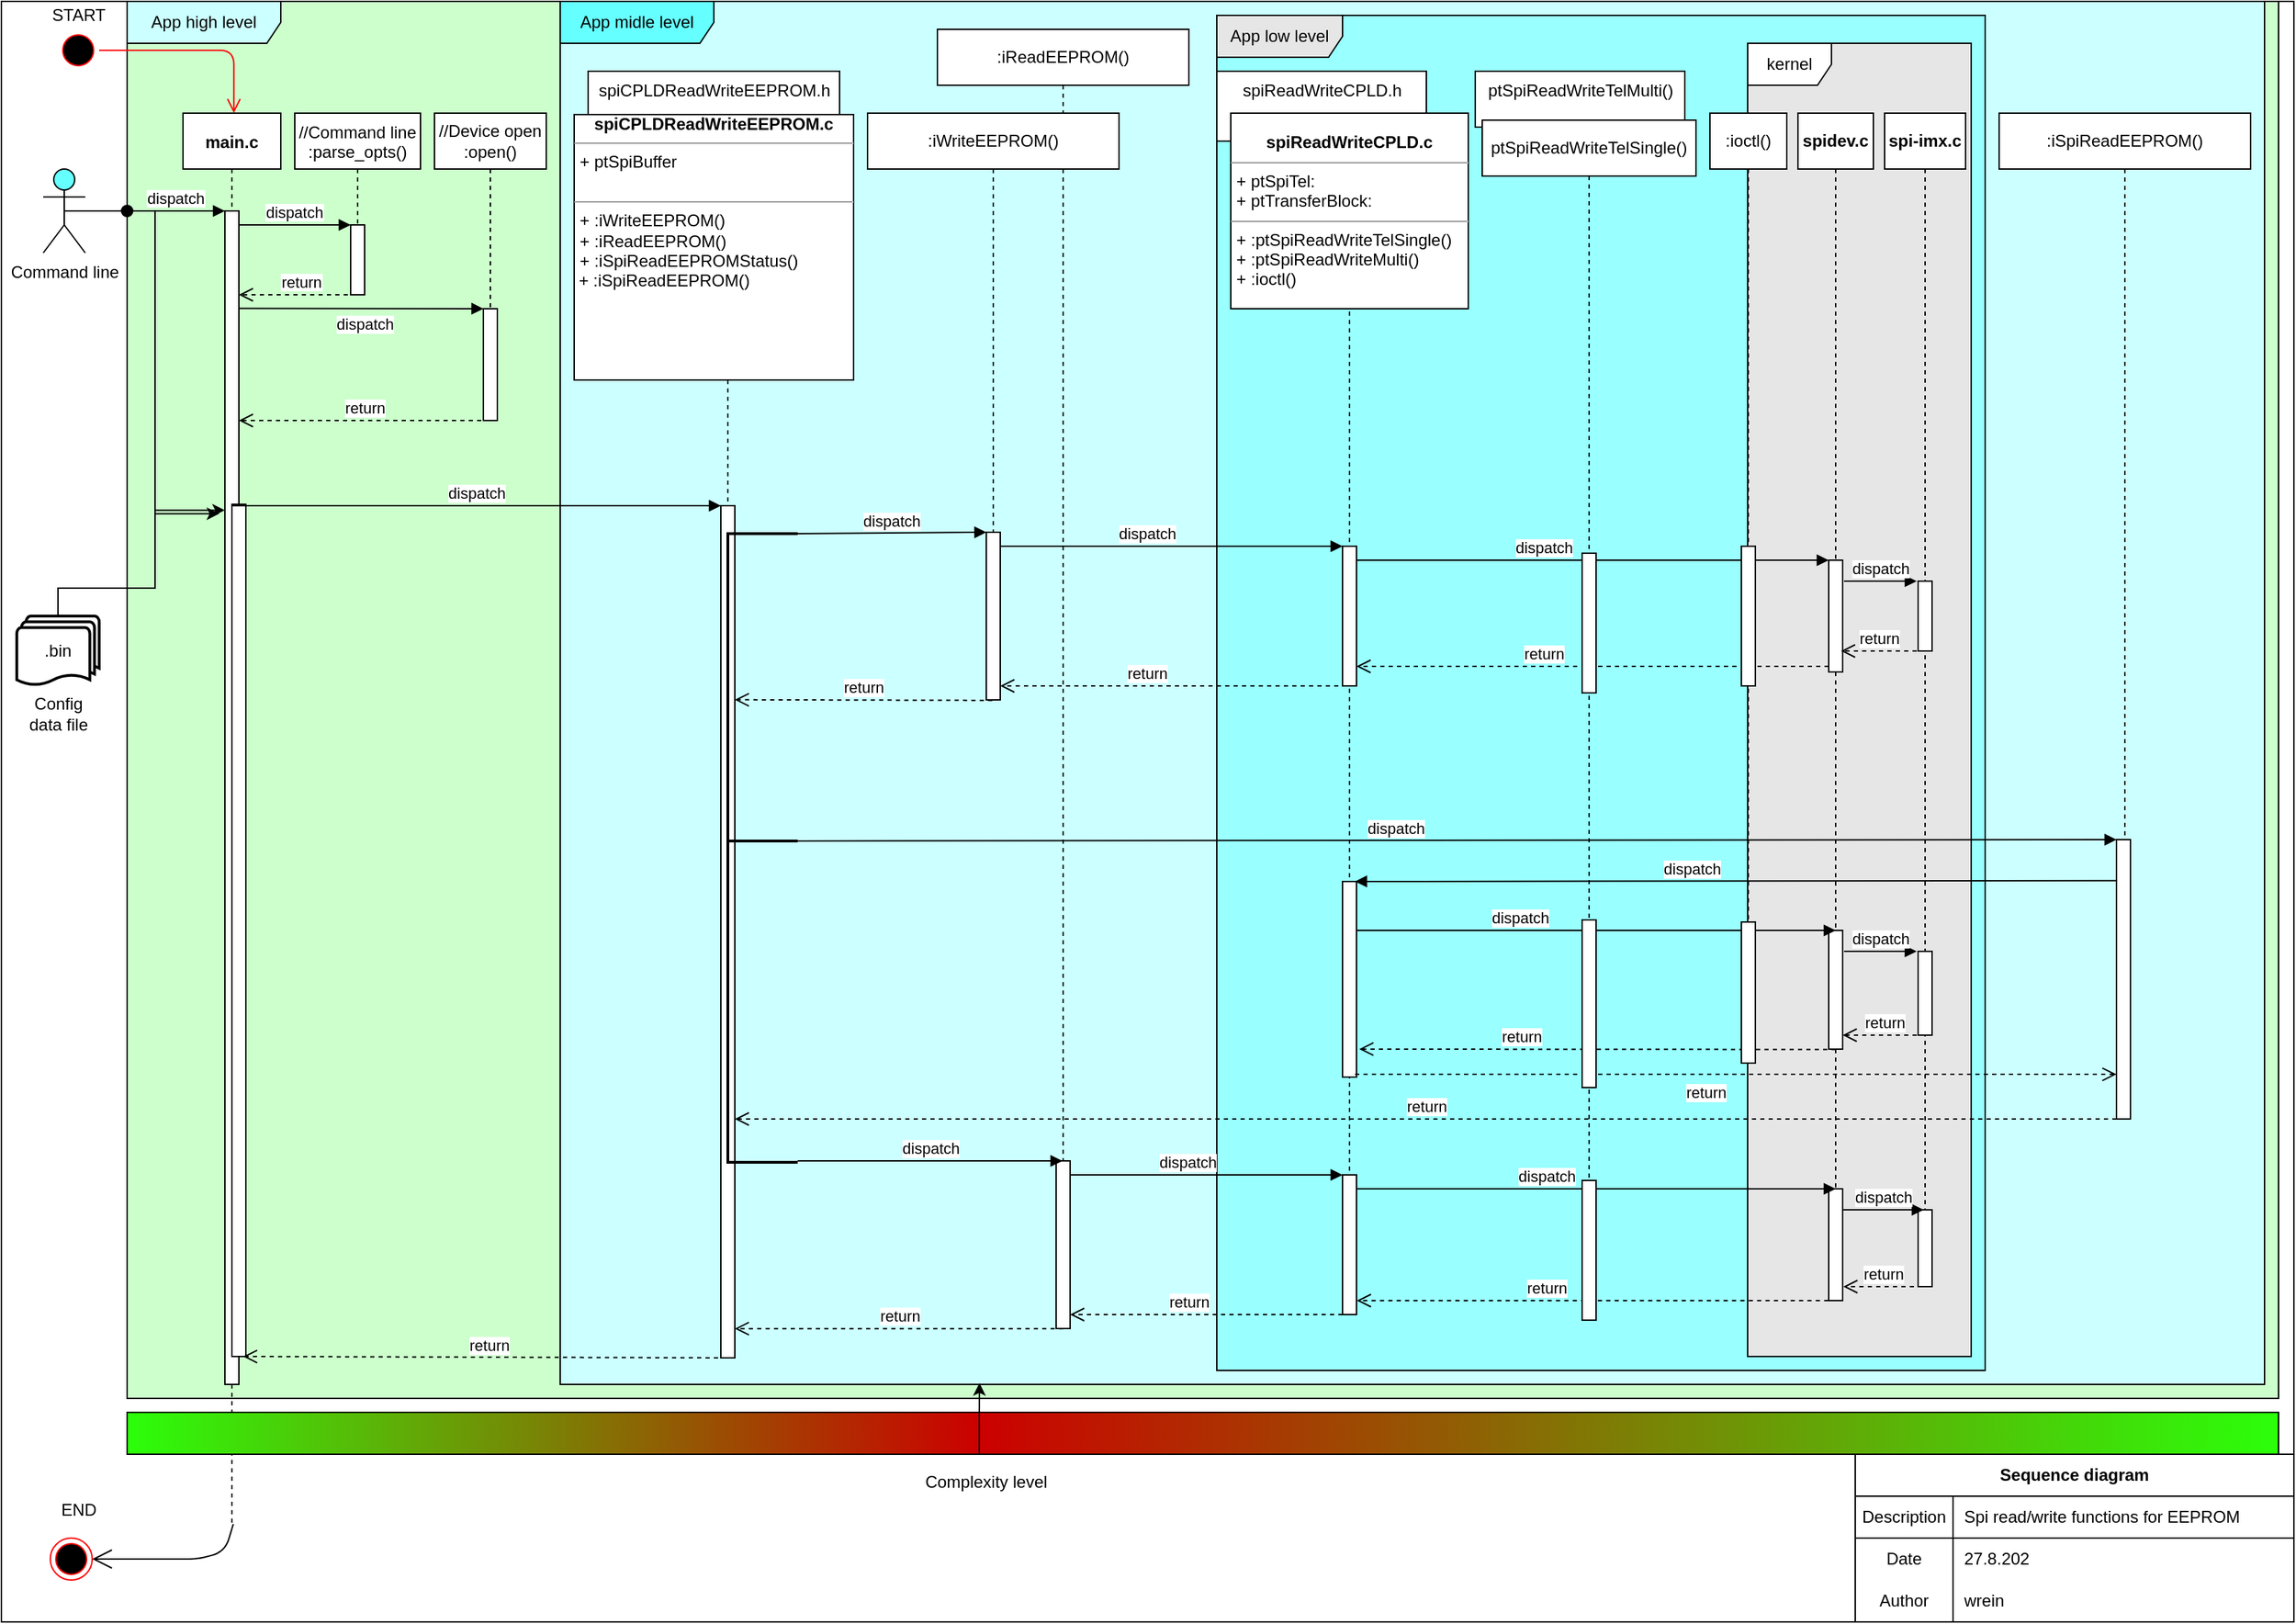 <mxfile version="14.1.8" type="device"><diagram id="kgpKYQtTHZ0yAKxKKP6v" name="Page-1"><mxGraphModel dx="1086" dy="926" grid="1" gridSize="10" guides="1" tooltips="1" connect="1" arrows="1" fold="1" page="1" pageScale="1" pageWidth="1654" pageHeight="1169" background="#ffffff" math="0" shadow="0"><root><mxCell id="0"/><mxCell id="1" parent="0"/><mxCell id="VKZeagpRYc-gRWp1bDcH-94" value="" style="rounded=0;whiteSpace=wrap;html=1;shadow=0;labelBackgroundColor=none;fillColor=#ffffff;" parent="1" vertex="1"><mxGeometry width="1641" height="1160" as="geometry"/></mxCell><mxCell id="VKZeagpRYc-gRWp1bDcH-77" value="App high level" style="shape=umlFrame;whiteSpace=wrap;html=1;shadow=0;labelBackgroundColor=none;fillColor=#CCFFFF;width=110;height=30;swimlaneFillColor=#CCFFCC;" parent="1" vertex="1"><mxGeometry x="90" width="1540" height="1000" as="geometry"/></mxCell><mxCell id="VKZeagpRYc-gRWp1bDcH-73" value="&lt;span style=&quot;background-color: rgb(102 , 255 , 255)&quot;&gt;App midle level&lt;/span&gt;" style="shape=umlFrame;whiteSpace=wrap;html=1;shadow=0;labelBackgroundColor=none;rotation=0;width=110;height=30;labelPosition=center;verticalLabelPosition=middle;align=center;verticalAlign=middle;swimlaneFillColor=#CCFFFF;fillColor=#66FFFF;" parent="1" vertex="1"><mxGeometry x="400" width="1220" height="990" as="geometry"/></mxCell><mxCell id="VKZeagpRYc-gRWp1bDcH-72" value="App low level" style="shape=umlFrame;whiteSpace=wrap;html=1;shadow=0;labelBackgroundColor=none;fillColor=#E6E6E6;width=90;height=30;swimlaneFillColor=#99FFFF;" parent="1" vertex="1"><mxGeometry x="870" y="10" width="550" height="970" as="geometry"/></mxCell><mxCell id="VKZeagpRYc-gRWp1bDcH-71" value="kernel" style="shape=umlFrame;whiteSpace=wrap;html=1;labelBackgroundColor=#ffffff;shadow=0;swimlaneFillColor=#E6E6E6;" parent="1" vertex="1"><mxGeometry x="1250" y="30" width="160" height="940" as="geometry"/></mxCell><mxCell id="VKZeagpRYc-gRWp1bDcH-44" value="spiReadWriteCPLD.h" style="html=1;verticalAlign=top;" parent="1" vertex="1"><mxGeometry x="870" y="50" width="150" height="50" as="geometry"/></mxCell><mxCell id="VKZeagpRYc-gRWp1bDcH-32" value="spiCPLDReadWriteEEPROM.h" style="html=1;verticalAlign=top;" parent="1" vertex="1"><mxGeometry x="420" y="50" width="180" height="50" as="geometry"/></mxCell><mxCell id="3nuBFxr9cyL0pnOWT2aG-1" value="main.c" style="shape=umlLifeline;perimeter=lifelinePerimeter;container=1;collapsible=0;recursiveResize=0;rounded=0;shadow=0;strokeWidth=1;fontStyle=1" parent="1" vertex="1"><mxGeometry x="130" y="80" width="70" height="1010" as="geometry"/></mxCell><mxCell id="3nuBFxr9cyL0pnOWT2aG-2" value="" style="points=[];perimeter=orthogonalPerimeter;rounded=0;shadow=0;strokeWidth=1;" parent="3nuBFxr9cyL0pnOWT2aG-1" vertex="1"><mxGeometry x="30" y="70" width="10" height="840" as="geometry"/></mxCell><mxCell id="3nuBFxr9cyL0pnOWT2aG-3" value="dispatch" style="verticalAlign=bottom;startArrow=oval;endArrow=block;startSize=8;shadow=0;strokeWidth=1;" parent="3nuBFxr9cyL0pnOWT2aG-1" target="3nuBFxr9cyL0pnOWT2aG-2" edge="1"><mxGeometry relative="1" as="geometry"><mxPoint x="-40" y="70" as="sourcePoint"/></mxGeometry></mxCell><mxCell id="3nuBFxr9cyL0pnOWT2aG-5" value="//Command line&#10;:parse_opts()" style="shape=umlLifeline;perimeter=lifelinePerimeter;container=1;collapsible=0;recursiveResize=0;rounded=0;shadow=0;strokeWidth=1;" parent="1" vertex="1"><mxGeometry x="210" y="80" width="90" height="130" as="geometry"/></mxCell><mxCell id="3nuBFxr9cyL0pnOWT2aG-6" value="" style="points=[];perimeter=orthogonalPerimeter;rounded=0;shadow=0;strokeWidth=1;" parent="3nuBFxr9cyL0pnOWT2aG-5" vertex="1"><mxGeometry x="40" y="80" width="10" height="50" as="geometry"/></mxCell><mxCell id="3nuBFxr9cyL0pnOWT2aG-7" value="return" style="verticalAlign=bottom;endArrow=open;dashed=1;endSize=8;shadow=0;strokeWidth=1;" parent="1" target="3nuBFxr9cyL0pnOWT2aG-2" edge="1"><mxGeometry relative="1" as="geometry"><mxPoint x="180" y="240.0" as="targetPoint"/><mxPoint x="260" y="210" as="sourcePoint"/><Array as="points"><mxPoint x="260" y="210"/></Array></mxGeometry></mxCell><mxCell id="3nuBFxr9cyL0pnOWT2aG-8" value="dispatch" style="verticalAlign=bottom;endArrow=block;entryX=0;entryY=0;shadow=0;strokeWidth=1;" parent="1" source="3nuBFxr9cyL0pnOWT2aG-2" target="3nuBFxr9cyL0pnOWT2aG-6" edge="1"><mxGeometry relative="1" as="geometry"><mxPoint x="275" y="160" as="sourcePoint"/></mxGeometry></mxCell><mxCell id="VKZeagpRYc-gRWp1bDcH-4" value="//Device open&lt;br&gt;:open()" style="shape=umlLifeline;perimeter=lifelinePerimeter;whiteSpace=wrap;html=1;container=1;collapsible=0;recursiveResize=0;outlineConnect=0;" parent="1" vertex="1"><mxGeometry x="310" y="80" width="80" height="220" as="geometry"/></mxCell><mxCell id="VKZeagpRYc-gRWp1bDcH-5" value="" style="html=1;points=[];perimeter=orthogonalPerimeter;" parent="VKZeagpRYc-gRWp1bDcH-4" vertex="1"><mxGeometry x="35" y="140" width="10" height="80" as="geometry"/></mxCell><mxCell id="VKZeagpRYc-gRWp1bDcH-6" value="dispatch" style="html=1;verticalAlign=bottom;endArrow=block;entryX=0;entryY=0;exitX=1;exitY=0.083;exitDx=0;exitDy=0;exitPerimeter=0;" parent="1" source="3nuBFxr9cyL0pnOWT2aG-2" target="VKZeagpRYc-gRWp1bDcH-5" edge="1"><mxGeometry x="0.029" y="-20" relative="1" as="geometry"><mxPoint x="177" y="220" as="sourcePoint"/><mxPoint as="offset"/></mxGeometry></mxCell><mxCell id="VKZeagpRYc-gRWp1bDcH-7" value="return" style="html=1;verticalAlign=bottom;endArrow=open;dashed=1;endSize=8;" parent="1" source="VKZeagpRYc-gRWp1bDcH-4" target="3nuBFxr9cyL0pnOWT2aG-2" edge="1"><mxGeometry relative="1" as="geometry"><mxPoint x="180" y="340" as="targetPoint"/><mxPoint x="430" y="340" as="sourcePoint"/><Array as="points"><mxPoint x="230" y="300"/></Array></mxGeometry></mxCell><mxCell id="VKZeagpRYc-gRWp1bDcH-9" value="" style="ellipse;html=1;shape=startState;fillColor=#000000;strokeColor=#ff0000;" parent="1" vertex="1"><mxGeometry x="40" y="20" width="30" height="30" as="geometry"/></mxCell><mxCell id="VKZeagpRYc-gRWp1bDcH-10" value="" style="edgeStyle=orthogonalEdgeStyle;html=1;verticalAlign=bottom;endArrow=open;endSize=8;strokeColor=#ff0000;entryX=0.52;entryY=0;entryDx=0;entryDy=0;entryPerimeter=0;" parent="1" source="VKZeagpRYc-gRWp1bDcH-9" target="3nuBFxr9cyL0pnOWT2aG-1" edge="1"><mxGeometry relative="1" as="geometry"><mxPoint x="55" y="110" as="targetPoint"/></mxGeometry></mxCell><mxCell id="VKZeagpRYc-gRWp1bDcH-11" value="" style="ellipse;html=1;shape=endState;fillColor=#000000;strokeColor=#ff0000;" parent="1" vertex="1"><mxGeometry x="35" y="1100" width="30" height="30" as="geometry"/></mxCell><mxCell id="VKZeagpRYc-gRWp1bDcH-13" value="" style="endArrow=open;endFill=1;endSize=12;html=1;entryX=1;entryY=0.5;entryDx=0;entryDy=0;exitX=0.514;exitY=1;exitDx=0;exitDy=0;exitPerimeter=0;" parent="1" source="3nuBFxr9cyL0pnOWT2aG-1" target="VKZeagpRYc-gRWp1bDcH-11" edge="1"><mxGeometry width="160" relative="1" as="geometry"><mxPoint x="166" y="1100" as="sourcePoint"/><mxPoint x="330" y="1001" as="targetPoint"/><Array as="points"><mxPoint x="160" y="1110"/><mxPoint x="140" y="1115"/></Array></mxGeometry></mxCell><mxCell id="VKZeagpRYc-gRWp1bDcH-28" value="" style="html=1;points=[];perimeter=orthogonalPerimeter;" parent="1" vertex="1"><mxGeometry x="165" y="360" width="10" height="610" as="geometry"/></mxCell><mxCell id="VKZeagpRYc-gRWp1bDcH-30" value="dispatch" style="html=1;verticalAlign=bottom;endArrow=block;entryX=0;entryY=0;" parent="1" source="3nuBFxr9cyL0pnOWT2aG-1" target="VKZeagpRYc-gRWp1bDcH-29" edge="1"><mxGeometry relative="1" as="geometry"><mxPoint x="510" y="360" as="sourcePoint"/></mxGeometry></mxCell><mxCell id="VKZeagpRYc-gRWp1bDcH-31" value="return" style="html=1;verticalAlign=bottom;endArrow=open;dashed=1;endSize=8;exitX=1;exitY=1;exitDx=0;exitDy=0;exitPerimeter=0;" parent="1" source="VKZeagpRYc-gRWp1bDcH-29" edge="1"><mxGeometry relative="1" as="geometry"><mxPoint x="173" y="970" as="targetPoint"/><mxPoint x="590" y="850" as="sourcePoint"/></mxGeometry></mxCell><mxCell id="VKZeagpRYc-gRWp1bDcH-41" value="dispatch" style="html=1;verticalAlign=bottom;endArrow=block;entryX=0;entryY=0;exitX=1;exitY=0;exitDx=0;exitDy=0;exitPerimeter=0;" parent="1" source="VKZeagpRYc-gRWp1bDcH-36" target="VKZeagpRYc-gRWp1bDcH-40" edge="1"><mxGeometry relative="1" as="geometry"><mxPoint x="620" y="380" as="sourcePoint"/></mxGeometry></mxCell><mxCell id="VKZeagpRYc-gRWp1bDcH-42" value="return" style="html=1;verticalAlign=bottom;endArrow=open;dashed=1;endSize=8;entryX=0;entryY=0.545;entryDx=0;entryDy=0;entryPerimeter=0;exitX=0.228;exitY=1.003;exitDx=0;exitDy=0;exitPerimeter=0;" parent="1" edge="1"><mxGeometry relative="1" as="geometry"><mxPoint x="525" y="499.9" as="targetPoint"/><mxPoint x="709.28" y="500.36" as="sourcePoint"/></mxGeometry></mxCell><mxCell id="VKZeagpRYc-gRWp1bDcH-43" value="spiReadWriteCPLD.c" style="shape=umlLifeline;perimeter=lifelinePerimeter;whiteSpace=wrap;html=1;container=1;collapsible=0;recursiveResize=0;outlineConnect=0;" parent="1" vertex="1"><mxGeometry x="880" y="80" width="170" height="860" as="geometry"/></mxCell><mxCell id="VKZeagpRYc-gRWp1bDcH-45" value="" style="html=1;points=[];perimeter=orthogonalPerimeter;" parent="VKZeagpRYc-gRWp1bDcH-43" vertex="1"><mxGeometry x="80" y="310" width="10" height="100" as="geometry"/></mxCell><mxCell id="VKZeagpRYc-gRWp1bDcH-60" value="" style="html=1;points=[];perimeter=orthogonalPerimeter;" parent="VKZeagpRYc-gRWp1bDcH-43" vertex="1"><mxGeometry x="80" y="550" width="10" height="140" as="geometry"/></mxCell><mxCell id="dVz9SOBv6okbCxQQQ4Bf-2" value="&lt;div style=&quot;text-align: center&quot;&gt;&lt;span&gt;&lt;b&gt;&lt;br&gt;&lt;/b&gt;&lt;/span&gt;&lt;/div&gt;&lt;div style=&quot;text-align: center&quot;&gt;&lt;span&gt;&lt;b&gt;spiReadWriteCPLD&lt;/b&gt;&lt;/span&gt;&lt;b&gt;.c&lt;/b&gt;&lt;/div&gt;&lt;hr size=&quot;1&quot;&gt;&lt;p style=&quot;margin: 0px ; margin-left: 4px&quot;&gt;+ ptSpiTel:&lt;br&gt;+ ptTransferBlock:&lt;/p&gt;&lt;hr size=&quot;1&quot;&gt;&lt;p style=&quot;margin: 0px 0px 0px 4px&quot;&gt;+&amp;nbsp;&lt;span&gt;:&lt;/span&gt;&lt;span&gt;ptSpiReadWriteTelSingle()&lt;/span&gt;&lt;/p&gt;&lt;p style=&quot;margin: 0px 0px 0px 4px&quot;&gt;+&amp;nbsp;:ptSpiReadWriteMulti()&lt;span&gt;&lt;br&gt;&lt;/span&gt;&lt;/p&gt;&lt;p style=&quot;margin: 0px ; margin-left: 4px&quot;&gt;+ :ioctl()&lt;/p&gt;" style="verticalAlign=top;align=left;overflow=fill;fontSize=12;fontFamily=Helvetica;html=1;" parent="VKZeagpRYc-gRWp1bDcH-43" vertex="1"><mxGeometry width="170" height="140" as="geometry"/></mxCell><mxCell id="w2YBqmPwrg62u7bh0Tq--13" value="" style="html=1;points=[];perimeter=orthogonalPerimeter;" parent="VKZeagpRYc-gRWp1bDcH-43" vertex="1"><mxGeometry x="80" y="760" width="10" height="100" as="geometry"/></mxCell><mxCell id="VKZeagpRYc-gRWp1bDcH-46" value="dispatch" style="html=1;verticalAlign=bottom;endArrow=block;entryX=0;entryY=0;" parent="1" source="VKZeagpRYc-gRWp1bDcH-40" target="VKZeagpRYc-gRWp1bDcH-45" edge="1"><mxGeometry x="-0.143" relative="1" as="geometry"><mxPoint x="760" y="390" as="sourcePoint"/><mxPoint as="offset"/></mxGeometry></mxCell><mxCell id="VKZeagpRYc-gRWp1bDcH-47" value="return" style="html=1;verticalAlign=bottom;endArrow=open;dashed=1;endSize=8;" parent="1" target="VKZeagpRYc-gRWp1bDcH-40" edge="1"><mxGeometry x="0.132" relative="1" as="geometry"><mxPoint x="760" y="490" as="targetPoint"/><mxPoint x="957" y="490" as="sourcePoint"/><mxPoint as="offset"/></mxGeometry></mxCell><mxCell id="VKZeagpRYc-gRWp1bDcH-48" value="&lt;b&gt;spidev.c&lt;/b&gt;" style="shape=umlLifeline;perimeter=lifelinePerimeter;whiteSpace=wrap;html=1;container=1;collapsible=0;recursiveResize=0;outlineConnect=0;" parent="1" vertex="1"><mxGeometry x="1286" y="80" width="54" height="850" as="geometry"/></mxCell><mxCell id="VKZeagpRYc-gRWp1bDcH-49" value="" style="html=1;points=[];perimeter=orthogonalPerimeter;" parent="VKZeagpRYc-gRWp1bDcH-48" vertex="1"><mxGeometry x="22" y="320" width="10" height="80" as="geometry"/></mxCell><mxCell id="VKZeagpRYc-gRWp1bDcH-63" value="" style="html=1;points=[];perimeter=orthogonalPerimeter;" parent="VKZeagpRYc-gRWp1bDcH-48" vertex="1"><mxGeometry x="22" y="585" width="10" height="85" as="geometry"/></mxCell><mxCell id="w2YBqmPwrg62u7bh0Tq--15" value="" style="html=1;points=[];perimeter=orthogonalPerimeter;" parent="VKZeagpRYc-gRWp1bDcH-48" vertex="1"><mxGeometry x="22" y="770" width="10" height="80" as="geometry"/></mxCell><mxCell id="VKZeagpRYc-gRWp1bDcH-50" value="dispatch" style="html=1;verticalAlign=bottom;endArrow=block;entryX=0;entryY=0;" parent="1" target="VKZeagpRYc-gRWp1bDcH-49" edge="1"><mxGeometry x="-0.211" relative="1" as="geometry"><mxPoint x="970" y="400" as="sourcePoint"/><mxPoint as="offset"/></mxGeometry></mxCell><mxCell id="VKZeagpRYc-gRWp1bDcH-51" value="return" style="html=1;verticalAlign=bottom;endArrow=open;dashed=1;endSize=8;exitX=0;exitY=0.95;" parent="1" source="VKZeagpRYc-gRWp1bDcH-49" edge="1"><mxGeometry x="0.21" relative="1" as="geometry"><mxPoint x="970" y="476" as="targetPoint"/><mxPoint as="offset"/></mxGeometry></mxCell><mxCell id="VKZeagpRYc-gRWp1bDcH-52" value="&lt;b&gt;spi-imx.c&lt;/b&gt;" style="shape=umlLifeline;perimeter=lifelinePerimeter;whiteSpace=wrap;html=1;container=1;collapsible=0;recursiveResize=0;outlineConnect=0;" parent="1" vertex="1"><mxGeometry x="1348" y="80" width="58" height="840" as="geometry"/></mxCell><mxCell id="VKZeagpRYc-gRWp1bDcH-66" value="" style="html=1;points=[];perimeter=orthogonalPerimeter;" parent="VKZeagpRYc-gRWp1bDcH-52" vertex="1"><mxGeometry x="24" y="600" width="10" height="60" as="geometry"/></mxCell><mxCell id="VKZeagpRYc-gRWp1bDcH-53" value="" style="html=1;points=[];perimeter=orthogonalPerimeter;" parent="VKZeagpRYc-gRWp1bDcH-52" vertex="1"><mxGeometry x="24" y="335" width="10" height="50" as="geometry"/></mxCell><mxCell id="w2YBqmPwrg62u7bh0Tq--16" value="" style="html=1;points=[];perimeter=orthogonalPerimeter;" parent="VKZeagpRYc-gRWp1bDcH-52" vertex="1"><mxGeometry x="24" y="785" width="10" height="55" as="geometry"/></mxCell><mxCell id="VKZeagpRYc-gRWp1bDcH-54" value="dispatch" style="html=1;verticalAlign=bottom;endArrow=block;entryX=0;entryY=0;" parent="1" edge="1"><mxGeometry relative="1" as="geometry"><mxPoint x="1319" y="415" as="sourcePoint"/><mxPoint x="1371" y="415" as="targetPoint"/></mxGeometry></mxCell><mxCell id="VKZeagpRYc-gRWp1bDcH-55" value="return" style="html=1;verticalAlign=bottom;endArrow=open;dashed=1;endSize=8;" parent="1" edge="1"><mxGeometry relative="1" as="geometry"><mxPoint x="1316.81" y="465" as="targetPoint"/><mxPoint x="1371" y="465" as="sourcePoint"/><Array as="points"><mxPoint x="1324" y="465"/></Array></mxGeometry></mxCell><mxCell id="VKZeagpRYc-gRWp1bDcH-56" value=":&lt;span style=&quot;text-align: left&quot;&gt;iSpiReadEEPROM&lt;/span&gt;()" style="shape=umlLifeline;perimeter=lifelinePerimeter;whiteSpace=wrap;html=1;container=1;collapsible=0;recursiveResize=0;outlineConnect=0;" parent="1" vertex="1"><mxGeometry x="1430" y="80" width="180" height="720" as="geometry"/></mxCell><mxCell id="VKZeagpRYc-gRWp1bDcH-57" value="" style="html=1;points=[];perimeter=orthogonalPerimeter;" parent="VKZeagpRYc-gRWp1bDcH-56" vertex="1"><mxGeometry x="84" y="520" width="10" height="200" as="geometry"/></mxCell><mxCell id="VKZeagpRYc-gRWp1bDcH-58" value="dispatch" style="html=1;verticalAlign=bottom;endArrow=block;entryX=0;entryY=0;exitX=1;exitY=1;exitDx=0;exitDy=0;exitPerimeter=0;" parent="1" source="VKZeagpRYc-gRWp1bDcH-36" target="VKZeagpRYc-gRWp1bDcH-57" edge="1"><mxGeometry x="-0.092" relative="1" as="geometry"><mxPoint x="610" y="600" as="sourcePoint"/><mxPoint as="offset"/></mxGeometry></mxCell><mxCell id="VKZeagpRYc-gRWp1bDcH-61" value="dispatch" style="html=1;verticalAlign=bottom;endArrow=block;entryX=1;entryY=0;exitX=0.155;exitY=0.147;exitDx=0;exitDy=0;exitPerimeter=0;" parent="1" edge="1"><mxGeometry x="0.117" relative="1" as="geometry"><mxPoint x="1514.55" y="629.4" as="sourcePoint"/><mxPoint x="969" y="630" as="targetPoint"/><mxPoint as="offset"/></mxGeometry></mxCell><mxCell id="VKZeagpRYc-gRWp1bDcH-62" value="return" style="html=1;verticalAlign=bottom;endArrow=open;dashed=1;endSize=8;exitX=0.9;exitY=0.986;exitDx=0;exitDy=0;exitPerimeter=0;" parent="1" source="VKZeagpRYc-gRWp1bDcH-60" target="VKZeagpRYc-gRWp1bDcH-57" edge="1"><mxGeometry x="-0.079" y="-22" relative="1" as="geometry"><mxPoint x="1404.5" y="780" as="targetPoint"/><mxPoint x="950" y="780" as="sourcePoint"/><mxPoint as="offset"/></mxGeometry></mxCell><mxCell id="VKZeagpRYc-gRWp1bDcH-64" value="dispatch" style="html=1;verticalAlign=bottom;endArrow=block;entryX=0;entryY=0;" parent="1" edge="1"><mxGeometry x="-0.322" relative="1" as="geometry"><mxPoint x="969.81" y="665" as="sourcePoint"/><mxPoint x="1" as="offset"/><mxPoint x="1313" y="665" as="targetPoint"/></mxGeometry></mxCell><mxCell id="VKZeagpRYc-gRWp1bDcH-65" value="return" style="html=1;verticalAlign=bottom;endArrow=open;dashed=1;endSize=8;exitX=0.5;exitY=1.003;exitDx=0;exitDy=0;exitPerimeter=0;entryX=1.2;entryY=0.857;entryDx=0;entryDy=0;entryPerimeter=0;" parent="1" source="VKZeagpRYc-gRWp1bDcH-63" target="VKZeagpRYc-gRWp1bDcH-60" edge="1"><mxGeometry x="0.322" relative="1" as="geometry"><mxPoint x="899.5" y="760.25" as="targetPoint"/><mxPoint x="1255" y="760.25" as="sourcePoint"/><mxPoint as="offset"/></mxGeometry></mxCell><mxCell id="VKZeagpRYc-gRWp1bDcH-67" value="dispatch" style="html=1;verticalAlign=bottom;endArrow=block;entryX=0;entryY=0;" parent="1" edge="1"><mxGeometry relative="1" as="geometry"><mxPoint x="1319" y="680" as="sourcePoint"/><mxPoint x="1371" y="680" as="targetPoint"/></mxGeometry></mxCell><mxCell id="VKZeagpRYc-gRWp1bDcH-68" value="return" style="html=1;verticalAlign=bottom;endArrow=open;dashed=1;endSize=8;exitX=0;exitY=0.95;" parent="1" edge="1"><mxGeometry relative="1" as="geometry"><mxPoint x="1318" y="740" as="targetPoint"/><mxPoint x="1377" y="740" as="sourcePoint"/></mxGeometry></mxCell><mxCell id="VKZeagpRYc-gRWp1bDcH-59" value="return" style="html=1;verticalAlign=bottom;endArrow=open;dashed=1;endSize=8;exitX=0;exitY=1;exitDx=0;exitDy=0;exitPerimeter=0;" parent="1" source="VKZeagpRYc-gRWp1bDcH-57" target="VKZeagpRYc-gRWp1bDcH-29" edge="1"><mxGeometry relative="1" as="geometry"><mxPoint x="550" y="830" as="targetPoint"/><mxPoint x="1400" y="830.0" as="sourcePoint"/></mxGeometry></mxCell><mxCell id="w2YBqmPwrg62u7bh0Tq--1" style="edgeStyle=orthogonalEdgeStyle;rounded=0;orthogonalLoop=1;jettySize=auto;html=1;exitX=0.5;exitY=0.5;exitDx=0;exitDy=0;exitPerimeter=0;entryX=-0.4;entryY=0.258;entryDx=0;entryDy=0;entryPerimeter=0;" parent="1" source="VKZeagpRYc-gRWp1bDcH-76" target="3nuBFxr9cyL0pnOWT2aG-2" edge="1"><mxGeometry relative="1" as="geometry"/></mxCell><mxCell id="VKZeagpRYc-gRWp1bDcH-76" value="Command line" style="shape=umlActor;verticalLabelPosition=bottom;verticalAlign=top;html=1;shadow=0;labelBackgroundColor=none;fillColor=#66FFFF;" parent="1" vertex="1"><mxGeometry x="30" y="120" width="30" height="60" as="geometry"/></mxCell><mxCell id="VKZeagpRYc-gRWp1bDcH-80" value="Sequence diagram" style="shape=table;html=1;whiteSpace=wrap;startSize=30;container=1;collapsible=0;childLayout=tableLayout;fixedRows=1;rowLines=0;fontStyle=1;align=center;shadow=0;labelBackgroundColor=none;" parent="1" vertex="1"><mxGeometry x="1327" y="1040" width="314" height="120" as="geometry"/></mxCell><mxCell id="VKZeagpRYc-gRWp1bDcH-81" value="" style="shape=partialRectangle;html=1;whiteSpace=wrap;collapsible=0;dropTarget=0;pointerEvents=0;fillColor=none;top=0;left=0;bottom=1;right=0;points=[[0,0.5],[1,0.5]];portConstraint=eastwest;" parent="VKZeagpRYc-gRWp1bDcH-80" vertex="1"><mxGeometry y="30" width="314" height="30" as="geometry"/></mxCell><mxCell id="VKZeagpRYc-gRWp1bDcH-82" value="Description" style="shape=partialRectangle;html=1;whiteSpace=wrap;connectable=0;fillColor=none;top=0;left=0;bottom=0;right=0;overflow=hidden;" parent="VKZeagpRYc-gRWp1bDcH-81" vertex="1"><mxGeometry width="70" height="30" as="geometry"/></mxCell><mxCell id="VKZeagpRYc-gRWp1bDcH-83" value="Spi read/write functions for EEPROM" style="shape=partialRectangle;html=1;whiteSpace=wrap;connectable=0;fillColor=none;top=0;left=0;bottom=0;right=0;align=left;spacingLeft=6;overflow=hidden;" parent="VKZeagpRYc-gRWp1bDcH-81" vertex="1"><mxGeometry x="70" width="244" height="30" as="geometry"/></mxCell><mxCell id="VKZeagpRYc-gRWp1bDcH-84" value="" style="shape=partialRectangle;html=1;whiteSpace=wrap;collapsible=0;dropTarget=0;pointerEvents=0;fillColor=none;top=0;left=0;bottom=0;right=0;points=[[0,0.5],[1,0.5]];portConstraint=eastwest;" parent="VKZeagpRYc-gRWp1bDcH-80" vertex="1"><mxGeometry y="60" width="314" height="30" as="geometry"/></mxCell><mxCell id="VKZeagpRYc-gRWp1bDcH-85" value="Date" style="shape=partialRectangle;html=1;whiteSpace=wrap;connectable=0;fillColor=none;top=0;left=0;bottom=0;right=0;overflow=hidden;" parent="VKZeagpRYc-gRWp1bDcH-84" vertex="1"><mxGeometry width="70" height="30" as="geometry"/></mxCell><mxCell id="VKZeagpRYc-gRWp1bDcH-86" value="27.8.202" style="shape=partialRectangle;html=1;whiteSpace=wrap;connectable=0;fillColor=none;top=0;left=0;bottom=0;right=0;align=left;spacingLeft=6;overflow=hidden;" parent="VKZeagpRYc-gRWp1bDcH-84" vertex="1"><mxGeometry x="70" width="244" height="30" as="geometry"/></mxCell><mxCell id="VKZeagpRYc-gRWp1bDcH-87" value="" style="shape=partialRectangle;html=1;whiteSpace=wrap;collapsible=0;dropTarget=0;pointerEvents=0;fillColor=none;top=0;left=0;bottom=0;right=0;points=[[0,0.5],[1,0.5]];portConstraint=eastwest;" parent="VKZeagpRYc-gRWp1bDcH-80" vertex="1"><mxGeometry y="90" width="314" height="30" as="geometry"/></mxCell><mxCell id="VKZeagpRYc-gRWp1bDcH-88" value="Author" style="shape=partialRectangle;html=1;whiteSpace=wrap;connectable=0;fillColor=none;top=0;left=0;bottom=0;right=0;overflow=hidden;" parent="VKZeagpRYc-gRWp1bDcH-87" vertex="1"><mxGeometry width="70" height="30" as="geometry"/></mxCell><mxCell id="VKZeagpRYc-gRWp1bDcH-89" value="wrein" style="shape=partialRectangle;html=1;whiteSpace=wrap;connectable=0;fillColor=none;top=0;left=0;bottom=0;right=0;align=left;spacingLeft=6;overflow=hidden;" parent="VKZeagpRYc-gRWp1bDcH-87" vertex="1"><mxGeometry x="70" width="244" height="30" as="geometry"/></mxCell><mxCell id="VKZeagpRYc-gRWp1bDcH-90" value="END" style="text;html=1;align=center;verticalAlign=middle;resizable=0;points=[];autosize=1;" parent="1" vertex="1"><mxGeometry x="35" y="1070" width="40" height="20" as="geometry"/></mxCell><mxCell id="VKZeagpRYc-gRWp1bDcH-91" value="START" style="text;html=1;align=center;verticalAlign=middle;resizable=0;points=[];autosize=1;" parent="1" vertex="1"><mxGeometry x="30" width="50" height="20" as="geometry"/></mxCell><mxCell id="dVz9SOBv6okbCxQQQ4Bf-3" value="&lt;span&gt;:ioctl()&lt;/span&gt;" style="shape=umlLifeline;perimeter=lifelinePerimeter;whiteSpace=wrap;html=1;container=1;collapsible=0;recursiveResize=0;outlineConnect=0;" parent="1" vertex="1"><mxGeometry x="1223" y="80" width="55" height="680" as="geometry"/></mxCell><mxCell id="dVz9SOBv6okbCxQQQ4Bf-4" value="" style="html=1;points=[];perimeter=orthogonalPerimeter;" parent="dVz9SOBv6okbCxQQQ4Bf-3" vertex="1"><mxGeometry x="22.5" y="310" width="10" height="100" as="geometry"/></mxCell><mxCell id="dVz9SOBv6okbCxQQQ4Bf-5" value="" style="html=1;points=[];perimeter=orthogonalPerimeter;" parent="dVz9SOBv6okbCxQQQ4Bf-3" vertex="1"><mxGeometry x="22.5" y="579" width="10" height="101" as="geometry"/></mxCell><mxCell id="VKZeagpRYc-gRWp1bDcH-14" value="spiTestFuncCPLD.c" style="shape=umlLifeline;perimeter=lifelinePerimeter;whiteSpace=wrap;html=1;container=1;collapsible=0;recursiveResize=0;outlineConnect=0;" parent="1" vertex="1"><mxGeometry x="430" y="81" width="180" height="890" as="geometry"/></mxCell><mxCell id="VKZeagpRYc-gRWp1bDcH-29" value="" style="html=1;points=[];perimeter=orthogonalPerimeter;" parent="VKZeagpRYc-gRWp1bDcH-14" vertex="1"><mxGeometry x="85" y="280" width="10" height="610" as="geometry"/></mxCell><mxCell id="VKZeagpRYc-gRWp1bDcH-36" value="" style="strokeWidth=2;html=1;shape=mxgraph.flowchart.annotation_1;align=left;pointerEvents=1;" parent="VKZeagpRYc-gRWp1bDcH-14" vertex="1"><mxGeometry x="90" y="300" width="50" height="220" as="geometry"/></mxCell><mxCell id="dVz9SOBv6okbCxQQQ4Bf-1" value="&lt;div style=&quot;text-align: center&quot;&gt;&lt;b&gt;spiCPLDReadWriteEEPROM&lt;/b&gt;&lt;b&gt;.c&lt;/b&gt;&lt;/div&gt;&lt;hr size=&quot;1&quot;&gt;&lt;p style=&quot;margin: 0px ; margin-left: 4px&quot;&gt;+ ptSpiBuffer&lt;/p&gt;&lt;p style=&quot;margin: 0px ; margin-left: 4px&quot;&gt;&lt;br&gt;&lt;/p&gt;&lt;hr size=&quot;1&quot;&gt;&lt;p style=&quot;margin: 0px ; margin-left: 4px&quot;&gt;+&amp;nbsp;&lt;span style=&quot;text-align: center&quot;&gt;:&lt;/span&gt;&lt;span style=&quot;text-align: center&quot;&gt;iWriteEEPROM()&lt;/span&gt;&lt;/p&gt;&lt;p style=&quot;margin: 0px ; margin-left: 4px&quot;&gt;+ :iReadEEPROM()&lt;/p&gt;&lt;p style=&quot;margin: 0px ; margin-left: 4px&quot;&gt;+ :iSpiReadEEPROMStatus()&lt;/p&gt;&amp;nbsp;+ :&lt;span&gt;iSpiReadEEPROM()&lt;/span&gt;" style="verticalAlign=middle;align=left;overflow=fill;fontSize=12;fontFamily=Helvetica;html=1;" parent="VKZeagpRYc-gRWp1bDcH-14" vertex="1"><mxGeometry x="-20" width="200" height="190" as="geometry"/></mxCell><mxCell id="w2YBqmPwrg62u7bh0Tq--5" value="" style="strokeWidth=2;html=1;shape=mxgraph.flowchart.annotation_1;align=left;pointerEvents=1;" parent="VKZeagpRYc-gRWp1bDcH-14" vertex="1"><mxGeometry x="90" y="520" width="50" height="230" as="geometry"/></mxCell><mxCell id="w2YBqmPwrg62u7bh0Tq--3" value=":&lt;span style=&quot;text-align: left&quot;&gt;iReadEEPROM&lt;/span&gt;()" style="shape=umlLifeline;perimeter=lifelinePerimeter;whiteSpace=wrap;html=1;container=1;collapsible=0;recursiveResize=0;outlineConnect=0;size=40;" parent="1" vertex="1"><mxGeometry x="670" y="20" width="180" height="930" as="geometry"/></mxCell><mxCell id="w2YBqmPwrg62u7bh0Tq--4" value="" style="html=1;points=[];perimeter=orthogonalPerimeter;" parent="w2YBqmPwrg62u7bh0Tq--3" vertex="1"><mxGeometry x="85" y="810" width="10" height="120" as="geometry"/></mxCell><mxCell id="VKZeagpRYc-gRWp1bDcH-34" value=":&lt;span&gt;iWriteEEPROM&lt;/span&gt;()" style="shape=umlLifeline;perimeter=lifelinePerimeter;whiteSpace=wrap;html=1;container=1;collapsible=0;recursiveResize=0;outlineConnect=0;size=40;" parent="1" vertex="1"><mxGeometry x="620" y="80" width="180" height="420" as="geometry"/></mxCell><mxCell id="VKZeagpRYc-gRWp1bDcH-40" value="" style="html=1;points=[];perimeter=orthogonalPerimeter;" parent="VKZeagpRYc-gRWp1bDcH-34" vertex="1"><mxGeometry x="85" y="300" width="10" height="120" as="geometry"/></mxCell><mxCell id="w2YBqmPwrg62u7bh0Tq--6" value="dispatch" style="html=1;verticalAlign=bottom;endArrow=block;" parent="1" target="w2YBqmPwrg62u7bh0Tq--13" edge="1"><mxGeometry x="-0.143" relative="1" as="geometry"><mxPoint x="765" y="840" as="sourcePoint"/><mxPoint x="940" y="840" as="targetPoint"/><mxPoint as="offset"/></mxGeometry></mxCell><mxCell id="w2YBqmPwrg62u7bh0Tq--7" value="return" style="html=1;verticalAlign=bottom;endArrow=open;dashed=1;endSize=8;exitX=0;exitY=1;exitDx=0;exitDy=0;exitPerimeter=0;" parent="1" source="w2YBqmPwrg62u7bh0Tq--13" edge="1"><mxGeometry x="0.132" relative="1" as="geometry"><mxPoint x="765" y="940" as="targetPoint"/><mxPoint x="940" y="940" as="sourcePoint"/><mxPoint as="offset"/></mxGeometry></mxCell><mxCell id="w2YBqmPwrg62u7bh0Tq--8" value="dispatch" style="html=1;verticalAlign=bottom;endArrow=block;entryX=0;entryY=0;exitX=0.5;exitY=0.1;exitDx=0;exitDy=0;exitPerimeter=0;" parent="1" edge="1"><mxGeometry x="-0.211" relative="1" as="geometry"><mxPoint x="970" y="850" as="sourcePoint"/><mxPoint as="offset"/><mxPoint x="1313" y="850" as="targetPoint"/></mxGeometry></mxCell><mxCell id="w2YBqmPwrg62u7bh0Tq--9" value="dispatch" style="html=1;verticalAlign=bottom;endArrow=block;entryX=0;entryY=0;" parent="1" edge="1"><mxGeometry relative="1" as="geometry"><mxPoint x="1318" y="865" as="sourcePoint"/><mxPoint x="1376" y="865" as="targetPoint"/></mxGeometry></mxCell><mxCell id="w2YBqmPwrg62u7bh0Tq--10" value="return" style="html=1;verticalAlign=bottom;endArrow=open;dashed=1;endSize=8;" parent="1" edge="1"><mxGeometry relative="1" as="geometry"><mxPoint x="1318.5" y="920" as="targetPoint"/><mxPoint x="1375" y="920" as="sourcePoint"/><Array as="points"><mxPoint x="1326" y="920"/></Array></mxGeometry></mxCell><mxCell id="w2YBqmPwrg62u7bh0Tq--11" value="dispatch" style="html=1;verticalAlign=bottom;endArrow=block;exitX=1;exitY=0;exitDx=0;exitDy=0;exitPerimeter=0;" parent="1" target="w2YBqmPwrg62u7bh0Tq--3" edge="1"><mxGeometry relative="1" as="geometry"><mxPoint x="570" y="830" as="sourcePoint"/><mxPoint x="705" y="830.0" as="targetPoint"/></mxGeometry></mxCell><mxCell id="w2YBqmPwrg62u7bh0Tq--12" value="return" style="html=1;verticalAlign=bottom;endArrow=open;dashed=1;endSize=8;" parent="1" target="VKZeagpRYc-gRWp1bDcH-29" edge="1"><mxGeometry relative="1" as="geometry"><mxPoint x="570" y="950.0" as="targetPoint"/><mxPoint x="760" y="950.1" as="sourcePoint"/></mxGeometry></mxCell><mxCell id="w2YBqmPwrg62u7bh0Tq--17" value="return" style="html=1;verticalAlign=bottom;endArrow=open;dashed=1;endSize=8;exitX=0;exitY=0.95;" parent="1" edge="1"><mxGeometry x="0.21" relative="1" as="geometry"><mxPoint x="970.25" y="930" as="targetPoint"/><mxPoint as="offset"/><mxPoint x="1313.75" y="930" as="sourcePoint"/></mxGeometry></mxCell><mxCell id="w2YBqmPwrg62u7bh0Tq--20" style="edgeStyle=orthogonalEdgeStyle;rounded=0;orthogonalLoop=1;jettySize=auto;html=1;exitX=0.5;exitY=0;exitDx=0;exitDy=0;exitPerimeter=0;entryX=0;entryY=0.255;entryDx=0;entryDy=0;entryPerimeter=0;" parent="1" source="w2YBqmPwrg62u7bh0Tq--19" target="3nuBFxr9cyL0pnOWT2aG-2" edge="1"><mxGeometry relative="1" as="geometry"><Array as="points"><mxPoint x="41" y="420"/><mxPoint x="110" y="420"/><mxPoint x="110" y="364"/></Array></mxGeometry></mxCell><mxCell id="w2YBqmPwrg62u7bh0Tq--19" value=".bin" style="strokeWidth=2;html=1;shape=mxgraph.flowchart.multi-document;whiteSpace=wrap;" parent="1" vertex="1"><mxGeometry x="11" y="440" width="59" height="50" as="geometry"/></mxCell><mxCell id="w2YBqmPwrg62u7bh0Tq--22" value="Config data file" style="text;html=1;strokeColor=none;fillColor=none;align=center;verticalAlign=middle;whiteSpace=wrap;rounded=0;" parent="1" vertex="1"><mxGeometry x="15.5" y="500" width="49.5" height="20" as="geometry"/></mxCell><mxCell id="vp3mJf574Ap_DtQQiHJT-5" value="&lt;span&gt;ptSpiReadWriteTelMulti()&lt;/span&gt;" style="html=1;verticalAlign=top;" parent="1" vertex="1"><mxGeometry x="1055" y="50" width="150" height="40" as="geometry"/></mxCell><mxCell id="dVz9SOBv6okbCxQQQ4Bf-6" value="ptSpiReadWriteTelSingle()" style="shape=umlLifeline;perimeter=lifelinePerimeter;whiteSpace=wrap;html=1;container=1;collapsible=0;recursiveResize=0;outlineConnect=0;" parent="1" vertex="1"><mxGeometry x="1060" y="85" width="153" height="850" as="geometry"/></mxCell><mxCell id="dVz9SOBv6okbCxQQQ4Bf-7" value="" style="html=1;points=[];perimeter=orthogonalPerimeter;" parent="dVz9SOBv6okbCxQQQ4Bf-6" vertex="1"><mxGeometry x="71.5" y="310" width="10" height="100" as="geometry"/></mxCell><mxCell id="dVz9SOBv6okbCxQQQ4Bf-8" value="" style="html=1;points=[];perimeter=orthogonalPerimeter;" parent="dVz9SOBv6okbCxQQQ4Bf-6" vertex="1"><mxGeometry x="71.5" y="572.5" width="10" height="120" as="geometry"/></mxCell><mxCell id="w2YBqmPwrg62u7bh0Tq--18" value="" style="html=1;points=[];perimeter=orthogonalPerimeter;" parent="dVz9SOBv6okbCxQQQ4Bf-6" vertex="1"><mxGeometry x="71.5" y="759" width="10" height="100" as="geometry"/></mxCell><mxCell id="biD3js7z7TTpo_Y7Isnb-1" value="" style="rounded=0;whiteSpace=wrap;html=1;gradientColor=#2BFF0A;gradientDirection=east;fillColor=#CC0000;" parent="1" vertex="1"><mxGeometry x="700" y="1010" width="930" height="30" as="geometry"/></mxCell><mxCell id="biD3js7z7TTpo_Y7Isnb-2" value="" style="rounded=0;whiteSpace=wrap;html=1;gradientColor=#2BFF0A;gradientDirection=east;fillColor=#CC0000;direction=west;" parent="1" vertex="1"><mxGeometry x="90" y="1010" width="610" height="30" as="geometry"/></mxCell><mxCell id="biD3js7z7TTpo_Y7Isnb-3" value="" style="endArrow=classic;html=1;exitX=0;exitY=0;exitDx=0;exitDy=0;entryX=0.246;entryY=0.999;entryDx=0;entryDy=0;entryPerimeter=0;" parent="1" source="biD3js7z7TTpo_Y7Isnb-1" target="VKZeagpRYc-gRWp1bDcH-73" edge="1"><mxGeometry width="50" height="50" relative="1" as="geometry"><mxPoint x="850" y="690" as="sourcePoint"/><mxPoint x="900" y="640" as="targetPoint"/></mxGeometry></mxCell><mxCell id="biD3js7z7TTpo_Y7Isnb-4" value="Complexity level" style="text;html=1;strokeColor=none;fillColor=none;align=center;verticalAlign=middle;whiteSpace=wrap;rounded=0;" parent="1" vertex="1"><mxGeometry x="650" y="1050" width="110" height="20" as="geometry"/></mxCell></root></mxGraphModel></diagram></mxfile>